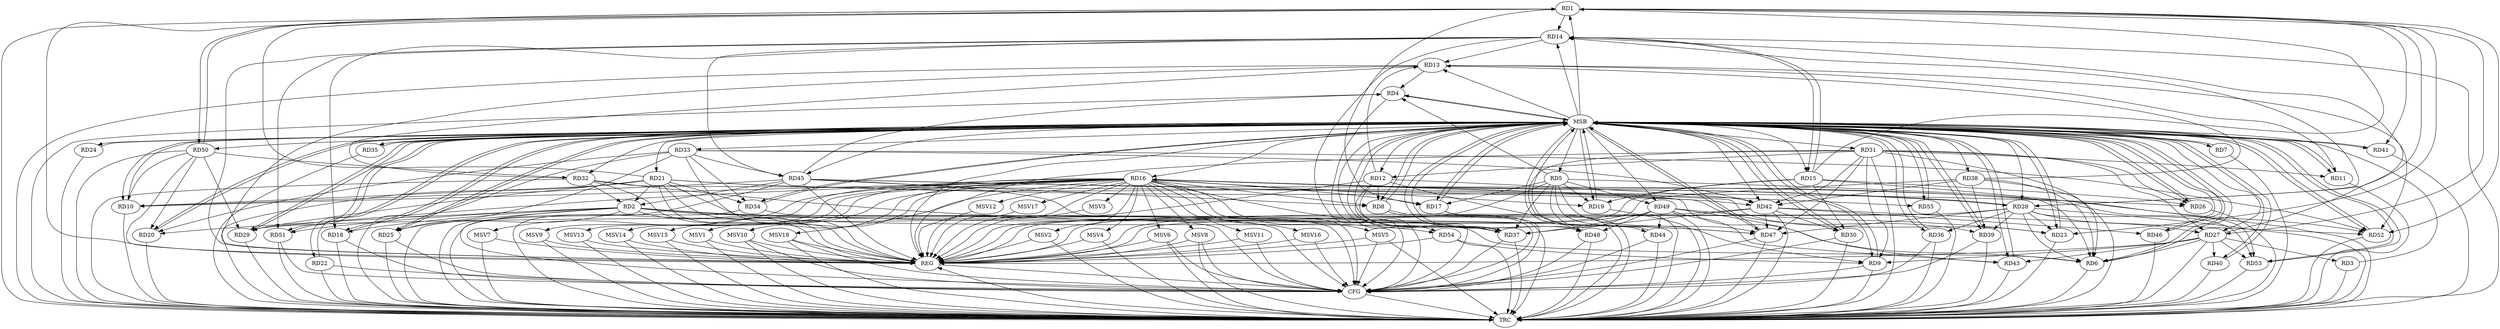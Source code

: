 strict digraph G {
  RD1 [ label="RD1" ];
  RD2 [ label="RD2" ];
  RD3 [ label="RD3" ];
  RD4 [ label="RD4" ];
  RD5 [ label="RD5" ];
  RD6 [ label="RD6" ];
  RD7 [ label="RD7" ];
  RD8 [ label="RD8" ];
  RD9 [ label="RD9" ];
  RD10 [ label="RD10" ];
  RD11 [ label="RD11" ];
  RD12 [ label="RD12" ];
  RD13 [ label="RD13" ];
  RD14 [ label="RD14" ];
  RD15 [ label="RD15" ];
  RD16 [ label="RD16" ];
  RD17 [ label="RD17" ];
  RD18 [ label="RD18" ];
  RD19 [ label="RD19" ];
  RD20 [ label="RD20" ];
  RD21 [ label="RD21" ];
  RD22 [ label="RD22" ];
  RD23 [ label="RD23" ];
  RD24 [ label="RD24" ];
  RD25 [ label="RD25" ];
  RD26 [ label="RD26" ];
  RD27 [ label="RD27" ];
  RD28 [ label="RD28" ];
  RD29 [ label="RD29" ];
  RD30 [ label="RD30" ];
  RD31 [ label="RD31" ];
  RD32 [ label="RD32" ];
  RD33 [ label="RD33" ];
  RD34 [ label="RD34" ];
  RD35 [ label="RD35" ];
  RD36 [ label="RD36" ];
  RD37 [ label="RD37" ];
  RD38 [ label="RD38" ];
  RD39 [ label="RD39" ];
  RD40 [ label="RD40" ];
  RD41 [ label="RD41" ];
  RD42 [ label="RD42" ];
  RD43 [ label="RD43" ];
  RD44 [ label="RD44" ];
  RD45 [ label="RD45" ];
  RD46 [ label="RD46" ];
  RD47 [ label="RD47" ];
  RD48 [ label="RD48" ];
  RD49 [ label="RD49" ];
  RD50 [ label="RD50" ];
  RD51 [ label="RD51" ];
  RD52 [ label="RD52" ];
  RD53 [ label="RD53" ];
  RD54 [ label="RD54" ];
  RD55 [ label="RD55" ];
  REG [ label="REG" ];
  MSB [ label="MSB" ];
  CFG [ label="CFG" ];
  TRC [ label="TRC" ];
  MSV1 [ label="MSV1" ];
  MSV2 [ label="MSV2" ];
  MSV3 [ label="MSV3" ];
  MSV4 [ label="MSV4" ];
  MSV5 [ label="MSV5" ];
  MSV6 [ label="MSV6" ];
  MSV7 [ label="MSV7" ];
  MSV8 [ label="MSV8" ];
  MSV9 [ label="MSV9" ];
  MSV10 [ label="MSV10" ];
  MSV11 [ label="MSV11" ];
  MSV12 [ label="MSV12" ];
  MSV13 [ label="MSV13" ];
  MSV14 [ label="MSV14" ];
  MSV15 [ label="MSV15" ];
  MSV16 [ label="MSV16" ];
  MSV17 [ label="MSV17" ];
  MSV18 [ label="MSV18" ];
  RD1 -> RD14;
  RD15 -> RD1;
  RD1 -> RD17;
  RD21 -> RD1;
  RD1 -> RD23;
  RD1 -> RD27;
  RD1 -> RD28;
  RD1 -> RD41;
  RD1 -> RD50;
  RD50 -> RD1;
  RD1 -> RD52;
  RD2 -> RD6;
  RD2 -> RD18;
  RD2 -> RD20;
  RD21 -> RD2;
  RD2 -> RD25;
  RD32 -> RD2;
  RD45 -> RD2;
  RD2 -> RD47;
  RD2 -> RD51;
  RD2 -> RD54;
  RD27 -> RD3;
  RD5 -> RD4;
  RD13 -> RD4;
  RD45 -> RD4;
  RD5 -> RD6;
  RD5 -> RD9;
  RD5 -> RD17;
  RD5 -> RD19;
  RD5 -> RD37;
  RD5 -> RD47;
  RD5 -> RD49;
  RD27 -> RD6;
  RD28 -> RD6;
  RD31 -> RD6;
  RD38 -> RD6;
  RD49 -> RD6;
  RD12 -> RD8;
  RD16 -> RD8;
  RD45 -> RD8;
  RD27 -> RD9;
  RD31 -> RD9;
  RD54 -> RD9;
  RD16 -> RD10;
  RD21 -> RD10;
  RD45 -> RD10;
  RD50 -> RD10;
  RD13 -> RD11;
  RD31 -> RD11;
  RD12 -> RD13;
  RD31 -> RD12;
  RD12 -> RD37;
  RD12 -> RD42;
  RD14 -> RD13;
  RD32 -> RD13;
  RD38 -> RD13;
  RD13 -> RD52;
  RD14 -> RD15;
  RD15 -> RD14;
  RD14 -> RD18;
  RD27 -> RD14;
  RD28 -> RD14;
  RD14 -> RD45;
  RD14 -> RD51;
  RD15 -> RD19;
  RD15 -> RD26;
  RD15 -> RD30;
  RD16 -> RD17;
  RD16 -> RD19;
  RD16 -> RD23;
  RD16 -> RD28;
  RD28 -> RD16;
  RD16 -> RD29;
  RD16 -> RD37;
  RD16 -> RD52;
  RD16 -> RD55;
  RD33 -> RD20;
  RD50 -> RD20;
  RD21 -> RD26;
  RD21 -> RD29;
  RD21 -> RD34;
  RD21 -> RD37;
  RD21 -> RD42;
  RD28 -> RD23;
  RD49 -> RD23;
  RD33 -> RD25;
  RD31 -> RD26;
  RD28 -> RD27;
  RD31 -> RD27;
  RD27 -> RD40;
  RD27 -> RD43;
  RD27 -> RD53;
  RD28 -> RD29;
  RD28 -> RD36;
  RD28 -> RD39;
  RD28 -> RD47;
  RD28 -> RD53;
  RD50 -> RD29;
  RD42 -> RD30;
  RD31 -> RD42;
  RD31 -> RD47;
  RD31 -> RD48;
  RD32 -> RD43;
  RD32 -> RD47;
  RD50 -> RD32;
  RD33 -> RD34;
  RD33 -> RD42;
  RD33 -> RD45;
  RD33 -> RD52;
  RD42 -> RD37;
  RD49 -> RD37;
  RD38 -> RD39;
  RD38 -> RD42;
  RD45 -> RD39;
  RD42 -> RD46;
  RD42 -> RD47;
  RD42 -> RD52;
  RD49 -> RD43;
  RD49 -> RD44;
  RD45 -> RD53;
  RD49 -> RD48;
  RD1 -> REG;
  RD2 -> REG;
  RD5 -> REG;
  RD12 -> REG;
  RD13 -> REG;
  RD14 -> REG;
  RD15 -> REG;
  RD16 -> REG;
  RD21 -> REG;
  RD27 -> REG;
  RD28 -> REG;
  RD31 -> REG;
  RD32 -> REG;
  RD33 -> REG;
  RD38 -> REG;
  RD42 -> REG;
  RD45 -> REG;
  RD49 -> REG;
  RD50 -> REG;
  RD54 -> REG;
  RD3 -> MSB;
  MSB -> RD14;
  MSB -> RD21;
  MSB -> RD30;
  MSB -> RD31;
  MSB -> RD35;
  MSB -> RD39;
  MSB -> RD40;
  MSB -> RD45;
  MSB -> RD46;
  MSB -> RD55;
  MSB -> REG;
  RD4 -> MSB;
  MSB -> RD9;
  MSB -> RD10;
  MSB -> RD26;
  MSB -> RD32;
  MSB -> RD33;
  RD6 -> MSB;
  MSB -> RD1;
  MSB -> RD24;
  MSB -> RD41;
  MSB -> RD47;
  RD7 -> MSB;
  MSB -> RD12;
  MSB -> RD13;
  MSB -> RD18;
  MSB -> RD19;
  MSB -> RD27;
  RD8 -> MSB;
  MSB -> RD5;
  MSB -> RD7;
  MSB -> RD17;
  MSB -> RD29;
  MSB -> RD50;
  MSB -> RD53;
  RD9 -> MSB;
  MSB -> RD4;
  MSB -> RD16;
  MSB -> RD44;
  MSB -> RD48;
  MSB -> RD52;
  RD10 -> MSB;
  MSB -> RD6;
  MSB -> RD25;
  RD11 -> MSB;
  MSB -> RD8;
  MSB -> RD43;
  RD17 -> MSB;
  RD18 -> MSB;
  MSB -> RD15;
  MSB -> RD42;
  RD19 -> MSB;
  MSB -> RD36;
  MSB -> RD51;
  RD20 -> MSB;
  MSB -> RD49;
  MSB -> RD54;
  RD22 -> MSB;
  RD23 -> MSB;
  RD24 -> MSB;
  RD25 -> MSB;
  RD26 -> MSB;
  RD29 -> MSB;
  RD30 -> MSB;
  MSB -> RD28;
  MSB -> RD34;
  MSB -> RD38;
  RD34 -> MSB;
  MSB -> RD37;
  RD35 -> MSB;
  RD36 -> MSB;
  RD37 -> MSB;
  RD39 -> MSB;
  RD40 -> MSB;
  MSB -> RD11;
  MSB -> RD22;
  RD41 -> MSB;
  RD43 -> MSB;
  RD44 -> MSB;
  RD46 -> MSB;
  RD47 -> MSB;
  MSB -> RD23;
  RD48 -> MSB;
  RD51 -> MSB;
  RD52 -> MSB;
  RD53 -> MSB;
  MSB -> RD20;
  RD55 -> MSB;
  RD48 -> CFG;
  RD47 -> CFG;
  RD18 -> CFG;
  RD4 -> CFG;
  RD45 -> CFG;
  RD36 -> CFG;
  RD17 -> CFG;
  RD34 -> CFG;
  RD12 -> CFG;
  RD8 -> CFG;
  RD21 -> CFG;
  RD37 -> CFG;
  RD14 -> CFG;
  RD44 -> CFG;
  RD9 -> CFG;
  RD22 -> CFG;
  RD25 -> CFG;
  RD2 -> CFG;
  RD30 -> CFG;
  RD39 -> CFG;
  RD16 -> CFG;
  RD51 -> CFG;
  REG -> CFG;
  RD1 -> TRC;
  RD2 -> TRC;
  RD3 -> TRC;
  RD4 -> TRC;
  RD5 -> TRC;
  RD6 -> TRC;
  RD7 -> TRC;
  RD8 -> TRC;
  RD9 -> TRC;
  RD10 -> TRC;
  RD11 -> TRC;
  RD12 -> TRC;
  RD13 -> TRC;
  RD14 -> TRC;
  RD15 -> TRC;
  RD16 -> TRC;
  RD17 -> TRC;
  RD18 -> TRC;
  RD19 -> TRC;
  RD20 -> TRC;
  RD21 -> TRC;
  RD22 -> TRC;
  RD23 -> TRC;
  RD24 -> TRC;
  RD25 -> TRC;
  RD26 -> TRC;
  RD27 -> TRC;
  RD28 -> TRC;
  RD29 -> TRC;
  RD30 -> TRC;
  RD31 -> TRC;
  RD32 -> TRC;
  RD33 -> TRC;
  RD34 -> TRC;
  RD35 -> TRC;
  RD36 -> TRC;
  RD37 -> TRC;
  RD38 -> TRC;
  RD39 -> TRC;
  RD40 -> TRC;
  RD41 -> TRC;
  RD42 -> TRC;
  RD43 -> TRC;
  RD44 -> TRC;
  RD45 -> TRC;
  RD46 -> TRC;
  RD47 -> TRC;
  RD48 -> TRC;
  RD49 -> TRC;
  RD50 -> TRC;
  RD51 -> TRC;
  RD52 -> TRC;
  RD53 -> TRC;
  RD54 -> TRC;
  RD55 -> TRC;
  CFG -> TRC;
  TRC -> REG;
  RD16 -> MSV1;
  RD16 -> MSV2;
  MSV1 -> REG;
  MSV1 -> TRC;
  MSV2 -> REG;
  MSV2 -> TRC;
  RD16 -> MSV3;
  MSV3 -> REG;
  RD16 -> MSV4;
  RD16 -> MSV5;
  RD16 -> MSV6;
  MSV4 -> REG;
  MSV4 -> TRC;
  MSV5 -> REG;
  MSV5 -> TRC;
  MSV5 -> CFG;
  MSV6 -> REG;
  MSV6 -> TRC;
  MSV6 -> CFG;
  RD16 -> MSV7;
  MSV7 -> REG;
  MSV7 -> TRC;
  RD16 -> MSV8;
  MSV8 -> REG;
  MSV8 -> TRC;
  MSV8 -> CFG;
  RD16 -> MSV9;
  RD16 -> MSV10;
  RD16 -> MSV11;
  MSV9 -> REG;
  MSV9 -> TRC;
  MSV10 -> REG;
  MSV10 -> TRC;
  MSV10 -> CFG;
  MSV11 -> REG;
  MSV11 -> CFG;
  RD16 -> MSV12;
  MSV12 -> REG;
  RD16 -> MSV13;
  MSV13 -> REG;
  MSV13 -> TRC;
  RD16 -> MSV14;
  RD16 -> MSV15;
  MSV14 -> REG;
  MSV14 -> TRC;
  MSV15 -> REG;
  MSV15 -> TRC;
  RD16 -> MSV16;
  MSV16 -> REG;
  MSV16 -> CFG;
  RD16 -> MSV17;
  RD16 -> MSV18;
  MSV17 -> REG;
  MSV18 -> REG;
  MSV18 -> TRC;
  MSV18 -> CFG;
}
